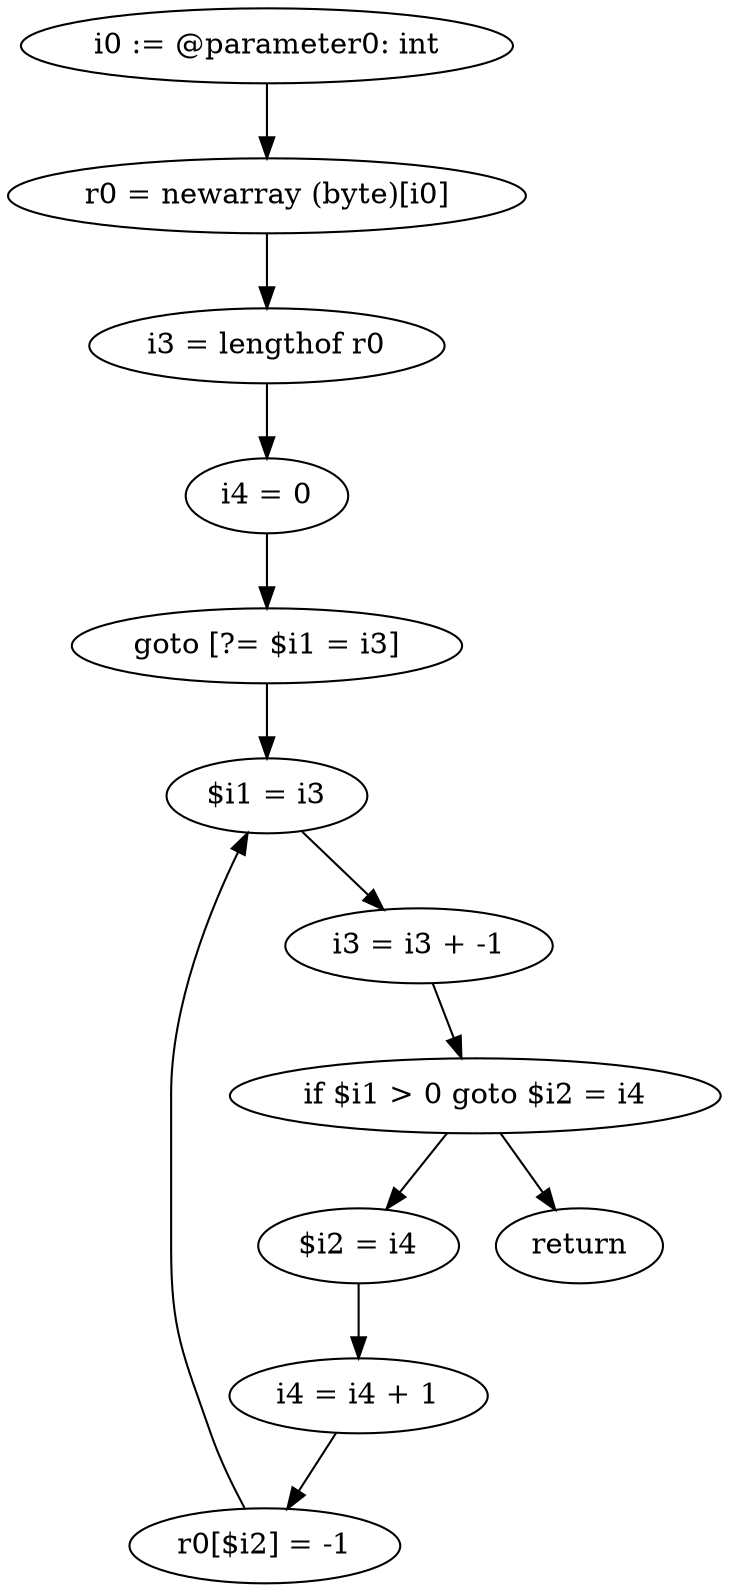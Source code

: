 digraph "unitGraph" {
    "i0 := @parameter0: int"
    "r0 = newarray (byte)[i0]"
    "i3 = lengthof r0"
    "i4 = 0"
    "goto [?= $i1 = i3]"
    "$i2 = i4"
    "i4 = i4 + 1"
    "r0[$i2] = -1"
    "$i1 = i3"
    "i3 = i3 + -1"
    "if $i1 > 0 goto $i2 = i4"
    "return"
    "i0 := @parameter0: int"->"r0 = newarray (byte)[i0]";
    "r0 = newarray (byte)[i0]"->"i3 = lengthof r0";
    "i3 = lengthof r0"->"i4 = 0";
    "i4 = 0"->"goto [?= $i1 = i3]";
    "goto [?= $i1 = i3]"->"$i1 = i3";
    "$i2 = i4"->"i4 = i4 + 1";
    "i4 = i4 + 1"->"r0[$i2] = -1";
    "r0[$i2] = -1"->"$i1 = i3";
    "$i1 = i3"->"i3 = i3 + -1";
    "i3 = i3 + -1"->"if $i1 > 0 goto $i2 = i4";
    "if $i1 > 0 goto $i2 = i4"->"return";
    "if $i1 > 0 goto $i2 = i4"->"$i2 = i4";
}

